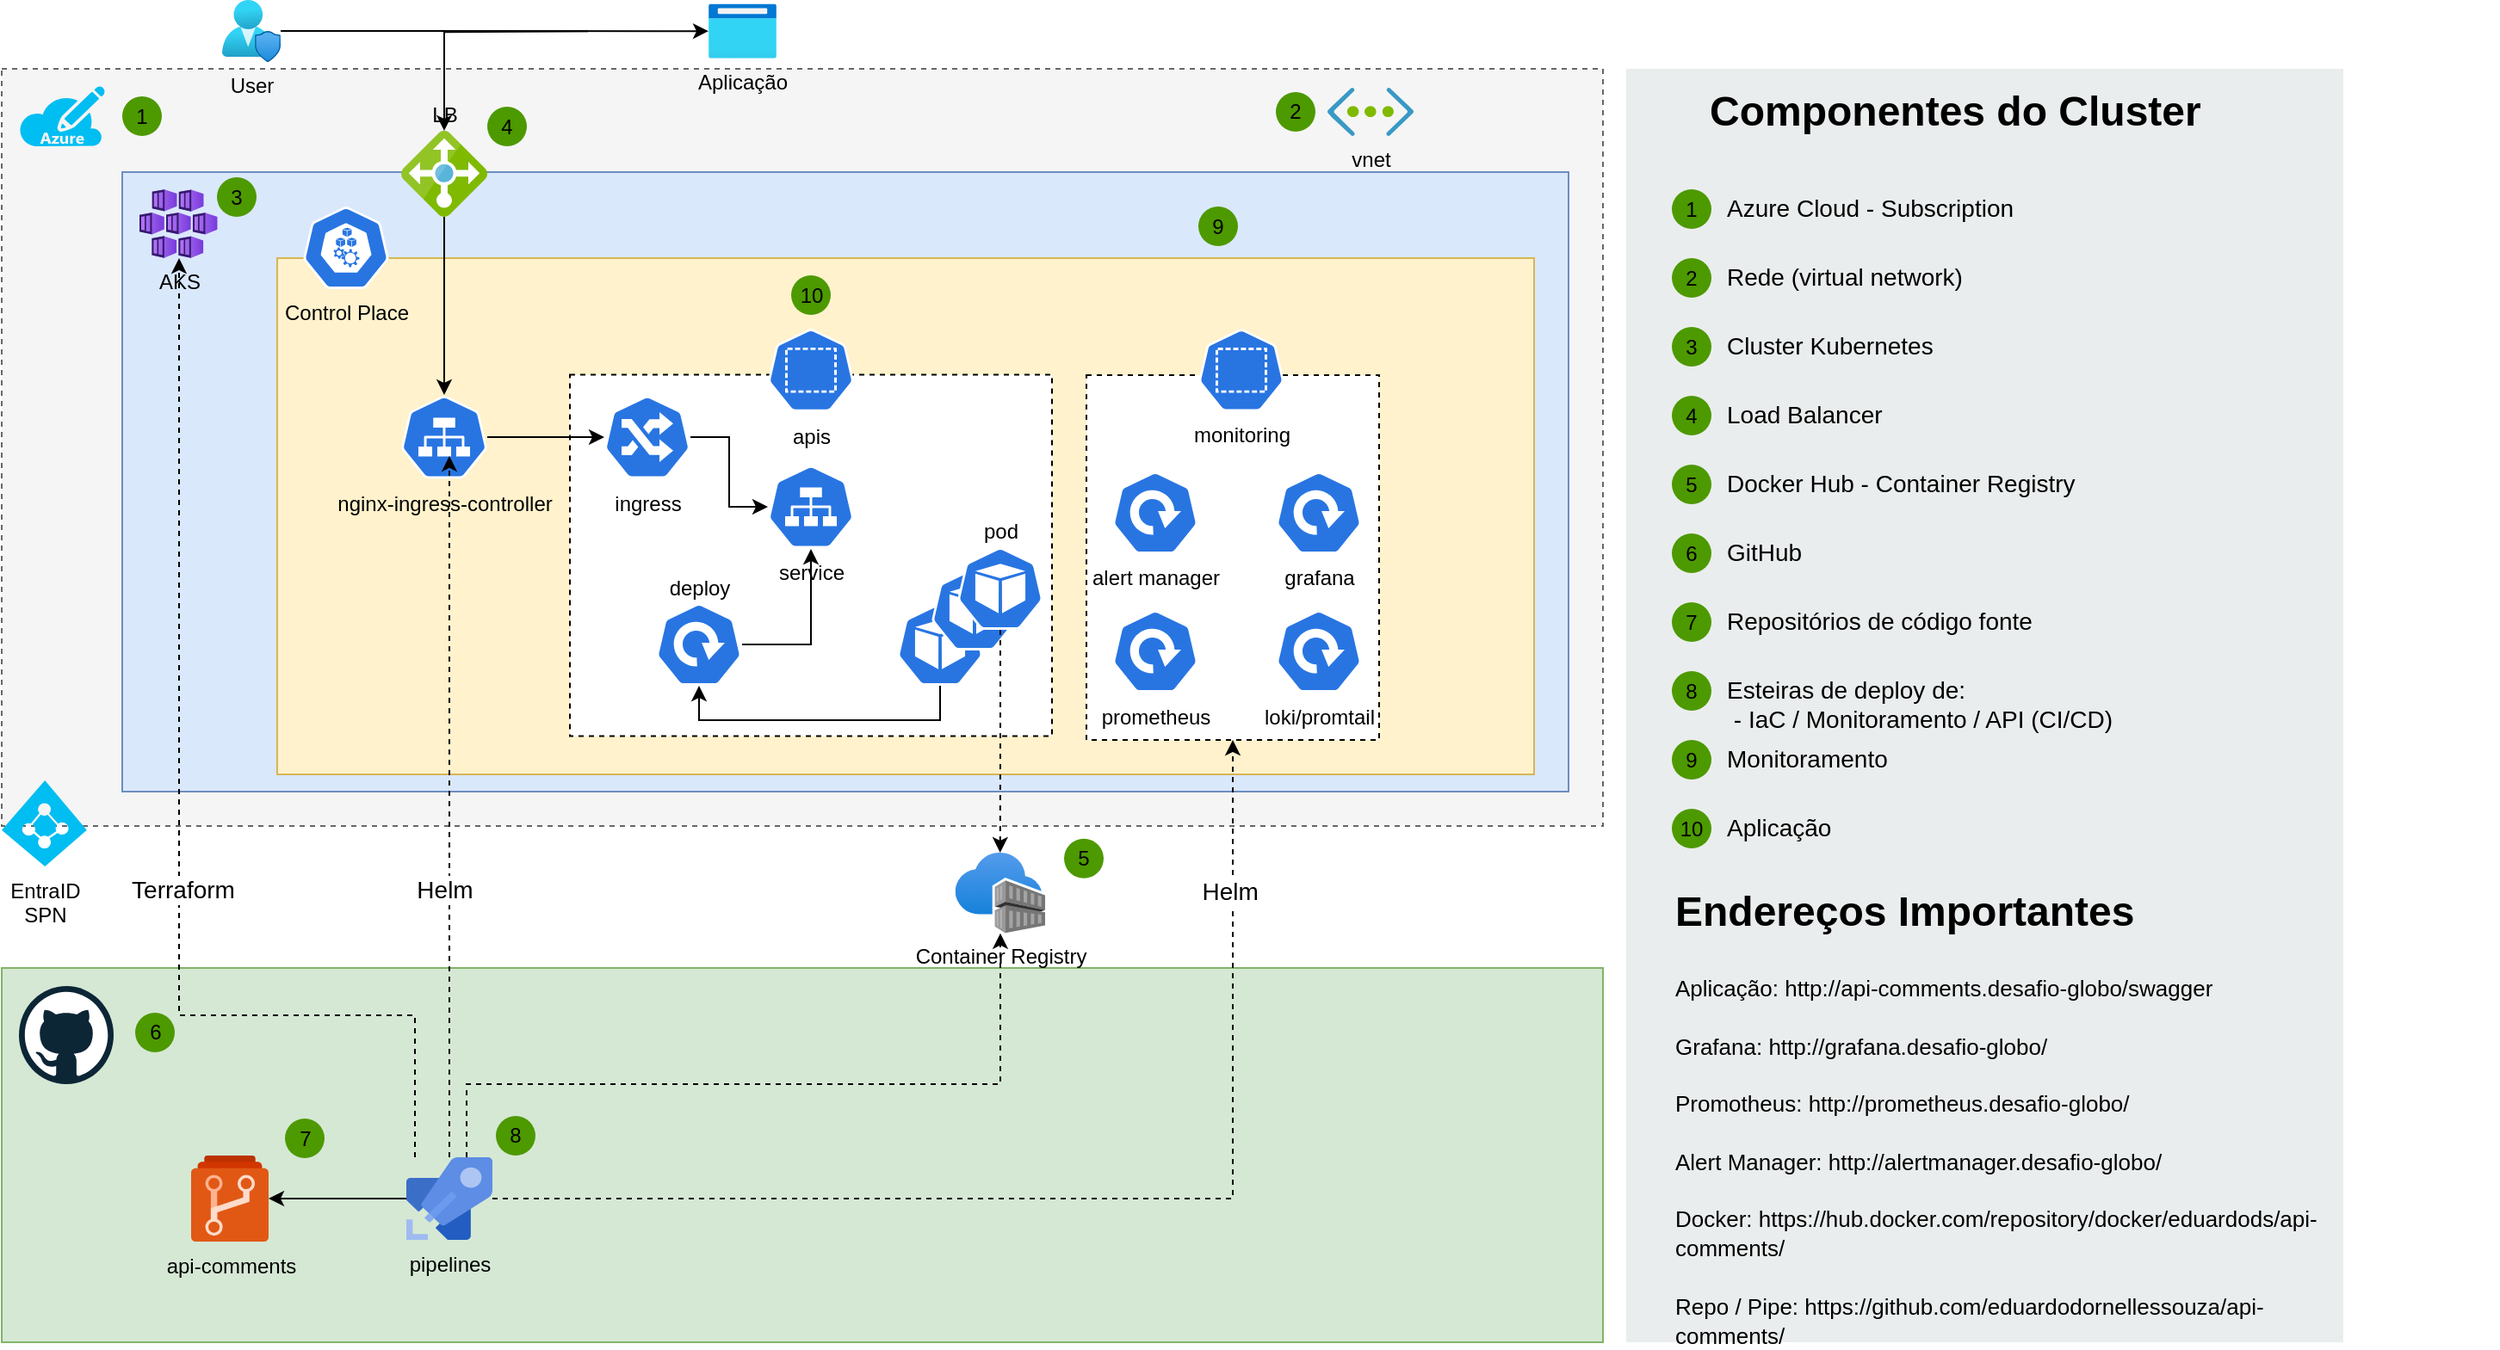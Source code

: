 <mxfile version="13.9.9" type="device"><diagram id="WI9T0HZ2pTsCkuznbFz-" name="Page-1"><mxGraphModel dx="1426" dy="852" grid="1" gridSize="10" guides="1" tooltips="1" connect="1" arrows="1" fold="1" page="1" pageScale="1" pageWidth="1169" pageHeight="827" math="0" shadow="0"><root><mxCell id="0"/><mxCell id="1" parent="0"/><mxCell id="VdMmIWAbegOCCLuuwFTA-50" value="" style="rounded=0;whiteSpace=wrap;html=1;labelBackgroundColor=#ffffff;fillColor=#d5e8d4;strokeColor=#82b366;editable=0;resizable=1;movable=1;expand=0;" parent="1" vertex="1"><mxGeometry x="30" y="572.5" width="930" height="217.5" as="geometry"/></mxCell><UserObject label="https://hub.docker.com/repository/docker/eduardods/api-comments/general" id="RLjyjs_sm2IHfBNOWAbh-109"><mxCell style="rounded=0;whiteSpace=wrap;html=1;labelBackgroundColor=#ffffff;fillColor=#f5f5f5;strokeColor=#666666;fontColor=#333333;editable=0;resizable=1;movable=1;dashed=1;" parent="1" vertex="1"><mxGeometry x="30" y="50" width="930" height="440" as="geometry"/></mxCell></UserObject><mxCell id="8DieQMmsyX2rE4fabxvS-1" value="" style="rounded=0;whiteSpace=wrap;html=1;fillColor=#EAEDED;fontSize=22;fontColor=#FFFFFF;strokeColor=none;labelBackgroundColor=none;" parent="1" vertex="1"><mxGeometry x="973.5" y="50" width="416.5" height="740" as="geometry"/></mxCell><mxCell id="8DieQMmsyX2rE4fabxvS-2" value="&lt;span&gt;Azure Cloud - Subscription&lt;/span&gt;" style="text;html=1;align=left;verticalAlign=top;spacingTop=-4;fontSize=14;labelBackgroundColor=none;whiteSpace=wrap;" parent="1" vertex="1"><mxGeometry x="1030" y="120" width="449" height="37" as="geometry"/></mxCell><mxCell id="8DieQMmsyX2rE4fabxvS-3" value="&lt;span&gt;Rede (virtual network)&lt;/span&gt;" style="text;html=1;align=left;verticalAlign=top;spacingTop=-4;fontSize=14;labelBackgroundColor=none;whiteSpace=wrap;" parent="1" vertex="1"><mxGeometry x="1030" y="160" width="450" height="115" as="geometry"/></mxCell><mxCell id="8DieQMmsyX2rE4fabxvS-4" value="&lt;span&gt;Cluster Kubernetes&lt;/span&gt;" style="text;html=1;align=left;verticalAlign=top;spacingTop=-4;fontSize=14;labelBackgroundColor=none;whiteSpace=wrap;" parent="1" vertex="1"><mxGeometry x="1030" y="200" width="450" height="117" as="geometry"/></mxCell><mxCell id="8DieQMmsyX2rE4fabxvS-5" value="Load Balancer" style="text;html=1;align=left;verticalAlign=top;spacingTop=-4;fontSize=14;labelBackgroundColor=none;whiteSpace=wrap;" parent="1" vertex="1"><mxGeometry x="1030" y="240" width="450" height="121" as="geometry"/></mxCell><mxCell id="8DieQMmsyX2rE4fabxvS-6" value="&lt;span&gt;Docker Hub - Container Registry&lt;/span&gt;" style="text;html=1;align=left;verticalAlign=top;spacingTop=-4;fontSize=14;labelBackgroundColor=none;whiteSpace=wrap;" parent="1" vertex="1"><mxGeometry x="1030" y="280" width="449" height="114" as="geometry"/></mxCell><mxCell id="8DieQMmsyX2rE4fabxvS-7" value="&lt;span&gt;GitHub&lt;/span&gt;" style="text;html=1;align=left;verticalAlign=top;spacingTop=-4;fontSize=14;labelBackgroundColor=none;whiteSpace=wrap;" parent="1" vertex="1"><mxGeometry x="1030" y="320" width="450" height="118" as="geometry"/></mxCell><mxCell id="8DieQMmsyX2rE4fabxvS-8" value="&lt;span&gt;Repositórios de código fonte&lt;/span&gt;" style="text;html=1;align=left;verticalAlign=top;spacingTop=-4;fontSize=14;labelBackgroundColor=none;whiteSpace=wrap;" parent="1" vertex="1"><mxGeometry x="1030" y="360" width="449" height="113" as="geometry"/></mxCell><mxCell id="8DieQMmsyX2rE4fabxvS-9" value="1" style="ellipse;whiteSpace=wrap;html=1;aspect=fixed;fillColor=#4D9900;strokeColor=none;labelBackgroundColor=none;" parent="1" vertex="1"><mxGeometry x="1000" y="120" width="23" height="23" as="geometry"/></mxCell><mxCell id="8DieQMmsyX2rE4fabxvS-10" value="2" style="ellipse;whiteSpace=wrap;html=1;aspect=fixed;fillColor=#4D9900;strokeColor=none;labelBackgroundColor=none;" parent="1" vertex="1"><mxGeometry x="1000" y="160" width="23" height="23" as="geometry"/></mxCell><mxCell id="8DieQMmsyX2rE4fabxvS-11" value="3" style="ellipse;whiteSpace=wrap;html=1;aspect=fixed;fillColor=#4D9900;strokeColor=none;labelBackgroundColor=none;" parent="1" vertex="1"><mxGeometry x="1000" y="200" width="23" height="23" as="geometry"/></mxCell><mxCell id="8DieQMmsyX2rE4fabxvS-12" value="4" style="ellipse;whiteSpace=wrap;html=1;aspect=fixed;fillColor=#4D9900;strokeColor=none;labelBackgroundColor=none;" parent="1" vertex="1"><mxGeometry x="1000" y="240" width="23" height="23" as="geometry"/></mxCell><mxCell id="8DieQMmsyX2rE4fabxvS-13" value="5" style="ellipse;whiteSpace=wrap;html=1;aspect=fixed;fillColor=#4D9900;strokeColor=none;labelBackgroundColor=none;" parent="1" vertex="1"><mxGeometry x="1000" y="280" width="23" height="23" as="geometry"/></mxCell><mxCell id="8DieQMmsyX2rE4fabxvS-14" value="6" style="ellipse;whiteSpace=wrap;html=1;aspect=fixed;fillColor=#4D9900;strokeColor=none;labelBackgroundColor=none;" parent="1" vertex="1"><mxGeometry x="1000" y="320" width="23" height="23" as="geometry"/></mxCell><mxCell id="8DieQMmsyX2rE4fabxvS-15" value="7" style="ellipse;whiteSpace=wrap;html=1;aspect=fixed;fillColor=#4D9900;strokeColor=none;labelBackgroundColor=none;" parent="1" vertex="1"><mxGeometry x="1000" y="360" width="23" height="23" as="geometry"/></mxCell><mxCell id="8DieQMmsyX2rE4fabxvS-16" value="&lt;span&gt;Esteiras de deploy de:&lt;br&gt;&amp;nbsp;- IaC / Monitoramento / API&amp;nbsp;(CI/CD)&lt;/span&gt;" style="text;html=1;align=left;verticalAlign=top;spacingTop=-4;fontSize=14;labelBackgroundColor=none;whiteSpace=wrap;" parent="1" vertex="1"><mxGeometry x="1030" y="400" width="449" height="113" as="geometry"/></mxCell><mxCell id="8DieQMmsyX2rE4fabxvS-17" value="8" style="ellipse;whiteSpace=wrap;html=1;aspect=fixed;fillColor=#4D9900;strokeColor=none;labelBackgroundColor=none;" parent="1" vertex="1"><mxGeometry x="1000" y="400" width="23" height="23" as="geometry"/></mxCell><mxCell id="8DieQMmsyX2rE4fabxvS-18" value="&lt;span&gt;Monitoramento&lt;/span&gt;" style="text;html=1;align=left;verticalAlign=top;spacingTop=-4;fontSize=14;labelBackgroundColor=none;whiteSpace=wrap;" parent="1" vertex="1"><mxGeometry x="1030" y="440" width="449" height="113" as="geometry"/></mxCell><mxCell id="8DieQMmsyX2rE4fabxvS-19" value="9" style="ellipse;whiteSpace=wrap;html=1;aspect=fixed;fillColor=#4D9900;strokeColor=none;labelBackgroundColor=none;" parent="1" vertex="1"><mxGeometry x="1000" y="440" width="23" height="23" as="geometry"/></mxCell><mxCell id="8DieQMmsyX2rE4fabxvS-20" value="&lt;span&gt;Aplicação&lt;/span&gt;" style="text;html=1;align=left;verticalAlign=top;spacingTop=-4;fontSize=14;labelBackgroundColor=none;whiteSpace=wrap;" parent="1" vertex="1"><mxGeometry x="1030" y="480" width="449" height="113" as="geometry"/></mxCell><mxCell id="8DieQMmsyX2rE4fabxvS-21" value="10" style="ellipse;whiteSpace=wrap;html=1;aspect=fixed;fillColor=#4D9900;strokeColor=none;labelBackgroundColor=none;" parent="1" vertex="1"><mxGeometry x="1000" y="480" width="23" height="23" as="geometry"/></mxCell><mxCell id="VdMmIWAbegOCCLuuwFTA-5" value="" style="verticalLabelPosition=bottom;html=1;verticalAlign=top;align=center;strokeColor=none;fillColor=#00BEF2;shape=mxgraph.azure.azure_subscription;" parent="1" vertex="1"><mxGeometry x="40" y="60" width="50" height="35" as="geometry"/></mxCell><mxCell id="VdMmIWAbegOCCLuuwFTA-8" value="" style="whiteSpace=wrap;html=1;editable=0;movable=0;resizable=1;fillColor=#dae8fc;strokeColor=#6c8ebf;" parent="1" vertex="1"><mxGeometry x="100" y="110" width="840" height="360" as="geometry"/></mxCell><mxCell id="VdMmIWAbegOCCLuuwFTA-10" value="AKS" style="aspect=fixed;html=1;points=[];align=center;image;fontSize=12;image=img/lib/azure2/containers/Kubernetes_Services.svg;labelBackgroundColor=none;" parent="1" vertex="1"><mxGeometry x="110" y="120" width="45.33" height="40" as="geometry"/></mxCell><mxCell id="VdMmIWAbegOCCLuuwFTA-11" value="" style="whiteSpace=wrap;html=1;fillColor=#fff2cc;strokeColor=#d6b656;" parent="1" vertex="1"><mxGeometry x="190" y="160" width="730" height="300" as="geometry"/></mxCell><mxCell id="VdMmIWAbegOCCLuuwFTA-12" value="Control Place" style="html=1;dashed=0;whitespace=wrap;fillColor=#2875E2;strokeColor=#ffffff;points=[[0.005,0.63,0],[0.1,0.2,0],[0.9,0.2,0],[0.5,0,0],[0.995,0.63,0],[0.72,0.99,0],[0.5,1,0],[0.28,0.99,0]];shape=mxgraph.kubernetes.icon;prIcon=node;labelPosition=center;verticalLabelPosition=bottom;align=center;verticalAlign=top;" parent="1" vertex="1"><mxGeometry x="205" y="130" width="50" height="48" as="geometry"/></mxCell><mxCell id="VdMmIWAbegOCCLuuwFTA-23" value="" style="whiteSpace=wrap;html=1;dashed=1;labelBackgroundColor=none;" parent="1" vertex="1"><mxGeometry x="660" y="228" width="170" height="212" as="geometry"/></mxCell><mxCell id="VdMmIWAbegOCCLuuwFTA-19" value="monitoring" style="html=1;dashed=0;whitespace=wrap;fillColor=#2875E2;strokeColor=#ffffff;points=[[0.005,0.63,0],[0.1,0.2,0],[0.9,0.2,0],[0.5,0,0],[0.995,0.63,0],[0.72,0.99,0],[0.5,1,0],[0.28,0.99,0]];shape=mxgraph.kubernetes.icon;prIcon=ns;labelBackgroundColor=none;labelPosition=center;verticalLabelPosition=bottom;align=center;verticalAlign=top;" parent="1" vertex="1"><mxGeometry x="725" y="201.13" width="50" height="48" as="geometry"/></mxCell><mxCell id="VdMmIWAbegOCCLuuwFTA-20" value="alert manager" style="html=1;dashed=0;whitespace=wrap;fillColor=#2875E2;strokeColor=#ffffff;points=[[0.005,0.63,0],[0.1,0.2,0],[0.9,0.2,0],[0.5,0,0],[0.995,0.63,0],[0.72,0.99,0],[0.5,1,0],[0.28,0.99,0]];shape=mxgraph.kubernetes.icon;prIcon=deploy;labelBackgroundColor=none;labelPosition=center;verticalLabelPosition=bottom;align=center;verticalAlign=top;" parent="1" vertex="1"><mxGeometry x="675" y="284" width="50" height="48" as="geometry"/></mxCell><mxCell id="VdMmIWAbegOCCLuuwFTA-21" value="prometheus" style="html=1;dashed=0;whitespace=wrap;fillColor=#2875E2;strokeColor=#ffffff;points=[[0.005,0.63,0],[0.1,0.2,0],[0.9,0.2,0],[0.5,0,0],[0.995,0.63,0],[0.72,0.99,0],[0.5,1,0],[0.28,0.99,0]];shape=mxgraph.kubernetes.icon;prIcon=deploy;labelBackgroundColor=none;labelPosition=center;verticalLabelPosition=bottom;align=center;verticalAlign=top;" parent="1" vertex="1"><mxGeometry x="675" y="364.5" width="50" height="48" as="geometry"/></mxCell><mxCell id="VdMmIWAbegOCCLuuwFTA-24" value="" style="whiteSpace=wrap;html=1;dashed=1;labelBackgroundColor=none;" parent="1" vertex="1"><mxGeometry x="360" y="227.75" width="280" height="210" as="geometry"/></mxCell><mxCell id="VdMmIWAbegOCCLuuwFTA-25" value="apis" style="html=1;dashed=0;whitespace=wrap;fillColor=#2875E2;strokeColor=#ffffff;points=[[0.005,0.63,0],[0.1,0.2,0],[0.9,0.2,0],[0.5,0,0],[0.995,0.63,0],[0.72,0.99,0],[0.5,1,0],[0.28,0.99,0]];shape=mxgraph.kubernetes.icon;prIcon=ns;labelBackgroundColor=none;labelPosition=center;verticalLabelPosition=bottom;align=center;verticalAlign=top;" parent="1" vertex="1"><mxGeometry x="475" y="200" width="50" height="50.25" as="geometry"/></mxCell><mxCell id="VdMmIWAbegOCCLuuwFTA-26" value="service" style="html=1;dashed=0;whitespace=wrap;fillColor=#2875E2;strokeColor=#ffffff;points=[[0.005,0.63,0],[0.1,0.2,0],[0.9,0.2,0],[0.5,0,0],[0.995,0.63,0],[0.72,0.99,0],[0.5,1,0],[0.28,0.99,0]];shape=mxgraph.kubernetes.icon;prIcon=svc;labelBackgroundColor=none;labelPosition=center;verticalLabelPosition=bottom;align=center;verticalAlign=top;" parent="1" vertex="1"><mxGeometry x="475" y="280" width="50" height="49" as="geometry"/></mxCell><mxCell id="VdMmIWAbegOCCLuuwFTA-30" style="edgeStyle=orthogonalEdgeStyle;rounded=0;orthogonalLoop=1;jettySize=auto;html=1;entryX=0.5;entryY=1;entryDx=0;entryDy=0;entryPerimeter=0;exitX=0.5;exitY=1;exitDx=0;exitDy=0;exitPerimeter=0;" parent="1" source="VdMmIWAbegOCCLuuwFTA-27" target="VdMmIWAbegOCCLuuwFTA-28" edge="1"><mxGeometry relative="1" as="geometry"/></mxCell><mxCell id="VdMmIWAbegOCCLuuwFTA-27" value="" style="html=1;dashed=0;whitespace=wrap;fillColor=#2875E2;strokeColor=#ffffff;points=[[0.005,0.63,0],[0.1,0.2,0],[0.9,0.2,0],[0.5,0,0],[0.995,0.63,0],[0.72,0.99,0],[0.5,1,0],[0.28,0.99,0]];shape=mxgraph.kubernetes.icon;prIcon=pod;labelBackgroundColor=none;" parent="1" vertex="1"><mxGeometry x="550" y="360.5" width="50" height="48" as="geometry"/></mxCell><mxCell id="VdMmIWAbegOCCLuuwFTA-29" style="edgeStyle=orthogonalEdgeStyle;rounded=0;orthogonalLoop=1;jettySize=auto;html=1;entryX=0.5;entryY=1;entryDx=0;entryDy=0;entryPerimeter=0;" parent="1" source="VdMmIWAbegOCCLuuwFTA-28" target="VdMmIWAbegOCCLuuwFTA-26" edge="1"><mxGeometry relative="1" as="geometry"/></mxCell><mxCell id="VdMmIWAbegOCCLuuwFTA-28" value="deploy" style="html=1;dashed=0;whitespace=wrap;fillColor=#2875E2;strokeColor=#ffffff;points=[[0.005,0.63,0],[0.1,0.2,0],[0.9,0.2,0],[0.5,0,0],[0.995,0.63,0],[0.72,0.99,0],[0.5,1,0],[0.28,0.99,0]];shape=mxgraph.kubernetes.icon;prIcon=deploy;labelBackgroundColor=none;labelPosition=center;verticalLabelPosition=top;align=center;verticalAlign=bottom;" parent="1" vertex="1"><mxGeometry x="410" y="360.5" width="50" height="48" as="geometry"/></mxCell><mxCell id="VdMmIWAbegOCCLuuwFTA-31" value="" style="html=1;dashed=0;whitespace=wrap;fillColor=#2875E2;strokeColor=#ffffff;points=[[0.005,0.63,0],[0.1,0.2,0],[0.9,0.2,0],[0.5,0,0],[0.995,0.63,0],[0.72,0.99,0],[0.5,1,0],[0.28,0.99,0]];shape=mxgraph.kubernetes.icon;prIcon=pod;labelBackgroundColor=none;" parent="1" vertex="1"><mxGeometry x="570" y="340" width="50" height="48" as="geometry"/></mxCell><mxCell id="VdMmIWAbegOCCLuuwFTA-56" value="" style="edgeStyle=orthogonalEdgeStyle;rounded=0;orthogonalLoop=1;jettySize=auto;html=1;dashed=1;" parent="1" source="VdMmIWAbegOCCLuuwFTA-32" target="VdMmIWAbegOCCLuuwFTA-55" edge="1"><mxGeometry relative="1" as="geometry"/></mxCell><mxCell id="VdMmIWAbegOCCLuuwFTA-32" value="pod" style="html=1;dashed=0;whitespace=wrap;fillColor=#2875E2;strokeColor=#ffffff;points=[[0.005,0.63,0],[0.1,0.2,0],[0.9,0.2,0],[0.5,0,0],[0.995,0.63,0],[0.72,0.99,0],[0.5,1,0],[0.28,0.99,0]];shape=mxgraph.kubernetes.icon;prIcon=pod;labelBackgroundColor=none;labelPosition=center;verticalLabelPosition=top;align=center;verticalAlign=bottom;" parent="1" vertex="1"><mxGeometry x="585" y="328" width="50" height="48" as="geometry"/></mxCell><mxCell id="VdMmIWAbegOCCLuuwFTA-35" value="" style="edgeStyle=orthogonalEdgeStyle;rounded=0;orthogonalLoop=1;jettySize=auto;html=1;" parent="1" source="VdMmIWAbegOCCLuuwFTA-33" target="VdMmIWAbegOCCLuuwFTA-26" edge="1"><mxGeometry relative="1" as="geometry"/></mxCell><mxCell id="VdMmIWAbegOCCLuuwFTA-33" value="ingress" style="html=1;dashed=0;whitespace=wrap;fillColor=#2875E2;strokeColor=#ffffff;points=[[0.005,0.63,0],[0.1,0.2,0],[0.9,0.2,0],[0.5,0,0],[0.995,0.63,0],[0.72,0.99,0],[0.5,1,0],[0.28,0.99,0]];shape=mxgraph.kubernetes.icon;prIcon=ing;labelBackgroundColor=none;labelPosition=center;verticalLabelPosition=bottom;align=center;verticalAlign=top;" parent="1" vertex="1"><mxGeometry x="380" y="239.5" width="50" height="49" as="geometry"/></mxCell><mxCell id="VdMmIWAbegOCCLuuwFTA-37" value="" style="edgeStyle=orthogonalEdgeStyle;rounded=0;orthogonalLoop=1;jettySize=auto;html=1;" parent="1" source="VdMmIWAbegOCCLuuwFTA-36" target="VdMmIWAbegOCCLuuwFTA-33" edge="1"><mxGeometry relative="1" as="geometry"/></mxCell><mxCell id="VdMmIWAbegOCCLuuwFTA-36" value="nginx-ingress-controller" style="html=1;dashed=0;whitespace=wrap;fillColor=#2875E2;strokeColor=#ffffff;points=[[0.005,0.63,0],[0.1,0.2,0],[0.9,0.2,0],[0.5,0,0],[0.995,0.63,0],[0.72,0.99,0],[0.5,1,0],[0.28,0.99,0]];shape=mxgraph.kubernetes.icon;prIcon=svc;labelBackgroundColor=none;labelPosition=center;verticalLabelPosition=bottom;align=center;verticalAlign=top;" parent="1" vertex="1"><mxGeometry x="262" y="239.5" width="50" height="49" as="geometry"/></mxCell><mxCell id="VdMmIWAbegOCCLuuwFTA-39" value="" style="edgeStyle=orthogonalEdgeStyle;rounded=0;orthogonalLoop=1;jettySize=auto;html=1;" parent="1" source="VdMmIWAbegOCCLuuwFTA-38" target="VdMmIWAbegOCCLuuwFTA-36" edge="1"><mxGeometry relative="1" as="geometry"/></mxCell><mxCell id="VdMmIWAbegOCCLuuwFTA-38" value="LB" style="aspect=fixed;html=1;points=[];align=center;image;fontSize=12;image=img/lib/mscae/Load_Balancer_feature.svg;dashed=1;labelBackgroundColor=none;labelPosition=center;verticalLabelPosition=top;verticalAlign=bottom;" parent="1" vertex="1"><mxGeometry x="262" y="86" width="50" height="50" as="geometry"/></mxCell><mxCell id="VdMmIWAbegOCCLuuwFTA-41" style="edgeStyle=orthogonalEdgeStyle;rounded=0;orthogonalLoop=1;jettySize=auto;html=1;" parent="1" target="VdMmIWAbegOCCLuuwFTA-38" edge="1"><mxGeometry relative="1" as="geometry"><mxPoint x="370.5" y="28.1" as="sourcePoint"/></mxGeometry></mxCell><mxCell id="VdMmIWAbegOCCLuuwFTA-40" value="Aplicação&lt;br&gt;" style="aspect=fixed;html=1;points=[];align=center;image;fontSize=12;image=img/lib/azure2/general/Browser.svg;dashed=1;labelBackgroundColor=none;labelPosition=center;verticalLabelPosition=bottom;verticalAlign=top;" parent="1" vertex="1"><mxGeometry x="440.5" y="12.27" width="39.5" height="31.6" as="geometry"/></mxCell><mxCell id="VdMmIWAbegOCCLuuwFTA-43" style="edgeStyle=orthogonalEdgeStyle;rounded=0;orthogonalLoop=1;jettySize=auto;html=1;" parent="1" source="VdMmIWAbegOCCLuuwFTA-42" target="VdMmIWAbegOCCLuuwFTA-40" edge="1"><mxGeometry relative="1" as="geometry"/></mxCell><mxCell id="VdMmIWAbegOCCLuuwFTA-42" value="User" style="aspect=fixed;html=1;points=[];align=center;image;fontSize=12;image=img/lib/azure2/management_governance/User_Privacy.svg;dashed=1;labelBackgroundColor=none;" parent="1" vertex="1"><mxGeometry x="158" y="10" width="34" height="36.13" as="geometry"/></mxCell><mxCell id="VdMmIWAbegOCCLuuwFTA-44" value="api-comments" style="aspect=fixed;html=1;points=[];align=center;image;fontSize=12;image=img/lib/mscae/Azure_Repos.svg;dashed=1;labelBackgroundColor=none;" parent="1" vertex="1"><mxGeometry x="140" y="681.5" width="45" height="50" as="geometry"/></mxCell><mxCell id="VdMmIWAbegOCCLuuwFTA-49" value="" style="edgeStyle=orthogonalEdgeStyle;rounded=0;orthogonalLoop=1;jettySize=auto;html=1;" parent="1" source="VdMmIWAbegOCCLuuwFTA-48" target="VdMmIWAbegOCCLuuwFTA-44" edge="1"><mxGeometry relative="1" as="geometry"/></mxCell><mxCell id="VdMmIWAbegOCCLuuwFTA-57" style="edgeStyle=orthogonalEdgeStyle;rounded=0;orthogonalLoop=1;jettySize=auto;html=1;dashed=1;" parent="1" source="VdMmIWAbegOCCLuuwFTA-48" target="VdMmIWAbegOCCLuuwFTA-55" edge="1"><mxGeometry relative="1" as="geometry"><Array as="points"><mxPoint x="300" y="640"/><mxPoint x="610" y="640"/></Array></mxGeometry></mxCell><mxCell id="VdMmIWAbegOCCLuuwFTA-60" style="edgeStyle=orthogonalEdgeStyle;rounded=0;orthogonalLoop=1;jettySize=auto;html=1;entryX=0.5;entryY=1;entryDx=0;entryDy=0;dashed=1;fontSize=22;" parent="1" source="VdMmIWAbegOCCLuuwFTA-48" target="VdMmIWAbegOCCLuuwFTA-23" edge="1"><mxGeometry relative="1" as="geometry"/></mxCell><mxCell id="VdMmIWAbegOCCLuuwFTA-61" value="Helm&amp;nbsp;" style="edgeLabel;html=1;align=center;verticalAlign=middle;resizable=0;points=[];fontSize=14;labelBackgroundColor=#ffffff;" parent="VdMmIWAbegOCCLuuwFTA-60" vertex="1" connectable="0"><mxGeometry x="-0.292" y="2" relative="1" as="geometry"><mxPoint x="183" y="-176.5" as="offset"/></mxGeometry></mxCell><mxCell id="-t7vEtBd1z1jE-8xfdD8-5" style="edgeStyle=orthogonalEdgeStyle;rounded=0;orthogonalLoop=1;jettySize=auto;html=1;entryX=0.56;entryY=0.724;entryDx=0;entryDy=0;entryPerimeter=0;dashed=1;" edge="1" parent="1" source="VdMmIWAbegOCCLuuwFTA-48" target="VdMmIWAbegOCCLuuwFTA-36"><mxGeometry relative="1" as="geometry"/></mxCell><mxCell id="-t7vEtBd1z1jE-8xfdD8-14" value="Helm" style="edgeLabel;html=1;align=center;verticalAlign=middle;resizable=0;points=[];fontSize=14;" vertex="1" connectable="0" parent="-t7vEtBd1z1jE-8xfdD8-5"><mxGeometry x="-0.286" y="3" relative="1" as="geometry"><mxPoint y="-10" as="offset"/></mxGeometry></mxCell><mxCell id="-t7vEtBd1z1jE-8xfdD8-12" style="edgeStyle=orthogonalEdgeStyle;rounded=0;orthogonalLoop=1;jettySize=auto;html=1;dashed=1;" edge="1" parent="1" source="VdMmIWAbegOCCLuuwFTA-48" target="VdMmIWAbegOCCLuuwFTA-10"><mxGeometry relative="1" as="geometry"><mxPoint x="490" y="430" as="targetPoint"/><Array as="points"><mxPoint x="270" y="600"/><mxPoint x="133" y="600"/></Array></mxGeometry></mxCell><mxCell id="-t7vEtBd1z1jE-8xfdD8-13" value="Terraform" style="edgeLabel;html=1;align=center;verticalAlign=middle;resizable=0;points=[];fontSize=14;labelBackgroundColor=#ffffff;" vertex="1" connectable="0" parent="-t7vEtBd1z1jE-8xfdD8-12"><mxGeometry x="0.582" y="-4" relative="1" as="geometry"><mxPoint x="-2" y="228.5" as="offset"/></mxGeometry></mxCell><mxCell id="VdMmIWAbegOCCLuuwFTA-48" value="pipelines" style="aspect=fixed;html=1;points=[];align=center;image;fontSize=12;image=img/lib/mscae/Azure_Pipelines&#9;.svg;dashed=1;labelBackgroundColor=none;" parent="1" vertex="1"><mxGeometry x="265" y="682.5" width="50" height="48" as="geometry"/></mxCell><mxCell id="VdMmIWAbegOCCLuuwFTA-55" value="Container Registry" style="aspect=fixed;html=1;points=[];align=center;image;fontSize=12;image=img/lib/azure2/containers/Container_Registries.svg;dashed=1;labelBackgroundColor=none;" parent="1" vertex="1"><mxGeometry x="583.79" y="505.5" width="52.21" height="46.84" as="geometry"/></mxCell><mxCell id="VdMmIWAbegOCCLuuwFTA-64" value="EntraID&lt;br&gt;SPN" style="verticalLabelPosition=bottom;html=1;verticalAlign=top;align=center;strokeColor=none;fillColor=#00BEF2;shape=mxgraph.azure.azure_active_directory;dashed=1;labelBackgroundColor=none;fontSize=12;" parent="1" vertex="1"><mxGeometry x="30" y="463.5" width="49.4" height="50" as="geometry"/></mxCell><mxCell id="VdMmIWAbegOCCLuuwFTA-65" value="vnet" style="aspect=fixed;html=1;points=[];align=center;image;fontSize=12;image=img/lib/mscae/Virtual_Network.svg;dashed=1;labelBackgroundColor=none;" parent="1" vertex="1"><mxGeometry x="800" y="61" width="50" height="28.0" as="geometry"/></mxCell><mxCell id="VdMmIWAbegOCCLuuwFTA-66" value="1" style="ellipse;whiteSpace=wrap;html=1;aspect=fixed;fillColor=#4D9900;strokeColor=none;labelBackgroundColor=none;" parent="1" vertex="1"><mxGeometry x="100" y="66" width="23" height="23" as="geometry"/></mxCell><mxCell id="VdMmIWAbegOCCLuuwFTA-67" value="2" style="ellipse;whiteSpace=wrap;html=1;aspect=fixed;fillColor=#4D9900;strokeColor=none;labelBackgroundColor=none;" parent="1" vertex="1"><mxGeometry x="770" y="63.5" width="23" height="23" as="geometry"/></mxCell><mxCell id="VdMmIWAbegOCCLuuwFTA-68" value="3" style="ellipse;whiteSpace=wrap;html=1;aspect=fixed;fillColor=#4D9900;strokeColor=none;labelBackgroundColor=none;" parent="1" vertex="1"><mxGeometry x="155" y="113" width="23" height="23" as="geometry"/></mxCell><mxCell id="VdMmIWAbegOCCLuuwFTA-69" value="4" style="ellipse;whiteSpace=wrap;html=1;aspect=fixed;fillColor=#4D9900;strokeColor=none;labelBackgroundColor=none;" parent="1" vertex="1"><mxGeometry x="312.0" y="72" width="23" height="23" as="geometry"/></mxCell><mxCell id="VdMmIWAbegOCCLuuwFTA-71" value="5" style="ellipse;whiteSpace=wrap;html=1;aspect=fixed;fillColor=#4D9900;strokeColor=none;labelBackgroundColor=none;" parent="1" vertex="1"><mxGeometry x="647.0" y="497.42" width="23" height="23" as="geometry"/></mxCell><mxCell id="VdMmIWAbegOCCLuuwFTA-72" value="6" style="ellipse;whiteSpace=wrap;html=1;aspect=fixed;fillColor=#4D9900;strokeColor=none;labelBackgroundColor=none;" parent="1" vertex="1"><mxGeometry x="107.5" y="598.5" width="23" height="23" as="geometry"/></mxCell><mxCell id="VdMmIWAbegOCCLuuwFTA-73" value="7" style="ellipse;whiteSpace=wrap;html=1;aspect=fixed;fillColor=#4D9900;strokeColor=none;labelBackgroundColor=none;" parent="1" vertex="1"><mxGeometry x="194.5" y="660" width="23" height="23" as="geometry"/></mxCell><mxCell id="VdMmIWAbegOCCLuuwFTA-74" value="8" style="ellipse;whiteSpace=wrap;html=1;aspect=fixed;fillColor=#4D9900;strokeColor=none;labelBackgroundColor=none;" parent="1" vertex="1"><mxGeometry x="317" y="658.5" width="23" height="23" as="geometry"/></mxCell><mxCell id="VdMmIWAbegOCCLuuwFTA-75" value="9" style="ellipse;whiteSpace=wrap;html=1;aspect=fixed;fillColor=#4D9900;strokeColor=none;labelBackgroundColor=none;" parent="1" vertex="1"><mxGeometry x="725" y="130" width="23" height="23" as="geometry"/></mxCell><mxCell id="VdMmIWAbegOCCLuuwFTA-77" value="10" style="ellipse;whiteSpace=wrap;html=1;aspect=fixed;fillColor=#4D9900;strokeColor=none;labelBackgroundColor=none;" parent="1" vertex="1"><mxGeometry x="488.5" y="170" width="23" height="23" as="geometry"/></mxCell><mxCell id="UQEeAo2t44gXBpQVvsSP-5" value="&lt;span&gt;&lt;font style=&quot;font-size: 24px&quot;&gt;&lt;b&gt;Componentes do Cluster&lt;/b&gt;&lt;/font&gt;&lt;/span&gt;" style="text;html=1;align=left;verticalAlign=top;spacingTop=-4;fontSize=14;labelBackgroundColor=none;whiteSpace=wrap;" parent="1" vertex="1"><mxGeometry x="1020" y="58" width="449" height="37" as="geometry"/></mxCell><mxCell id="-t7vEtBd1z1jE-8xfdD8-1" value="" style="dashed=0;outlineConnect=0;html=1;align=center;labelPosition=center;verticalLabelPosition=bottom;verticalAlign=top;shape=mxgraph.weblogos.github" vertex="1" parent="1"><mxGeometry x="40" y="583" width="55" height="57" as="geometry"/></mxCell><mxCell id="-t7vEtBd1z1jE-8xfdD8-6" value="&lt;span&gt;&lt;font style=&quot;font-size: 24px&quot;&gt;&lt;b&gt;Endereços Importantes&lt;/b&gt;&lt;/font&gt;&lt;/span&gt;" style="text;html=1;align=left;verticalAlign=top;spacingTop=-4;fontSize=14;labelBackgroundColor=none;whiteSpace=wrap;" vertex="1" parent="1"><mxGeometry x="1000" y="523" width="449" height="37" as="geometry"/></mxCell><mxCell id="-t7vEtBd1z1jE-8xfdD8-7" value="&lt;font style=&quot;font-size: 13px&quot;&gt;&lt;span&gt;Aplicação:&amp;nbsp;&lt;/span&gt;http://api-comments.desafio-globo/swagger&lt;br&gt;&lt;br&gt;Grafana:&amp;nbsp;http://grafana.desafio-globo/&lt;br&gt;&lt;br&gt;Promotheus:&amp;nbsp;http://prometheus.desafio-globo/&lt;br&gt;&lt;br&gt;Alert Manager:&amp;nbsp;http://alertmanager.desafio-globo/&lt;br&gt;&lt;br&gt;Docker:&amp;nbsp;&lt;span style=&quot;text-align: center&quot;&gt;https://hub.docker.com/repository/docker/eduardods/api-comments/&lt;br&gt;&lt;br&gt;Repo / Pipe:&amp;nbsp;&lt;/span&gt;&lt;span style=&quot;text-align: center&quot;&gt;https://github.com/eduardodornellessouza/api-comments/&lt;/span&gt;&lt;/font&gt;&lt;span style=&quot;font-size: 12px ; text-align: center&quot;&gt;&lt;br&gt;&lt;/span&gt;" style="text;html=1;align=left;verticalAlign=top;spacingTop=-4;fontSize=14;labelBackgroundColor=none;whiteSpace=wrap;" vertex="1" parent="1"><mxGeometry x="1000" y="572.5" width="350" height="37" as="geometry"/></mxCell><mxCell id="-t7vEtBd1z1jE-8xfdD8-8" value="grafana" style="html=1;dashed=0;whitespace=wrap;fillColor=#2875E2;strokeColor=#ffffff;points=[[0.005,0.63,0],[0.1,0.2,0],[0.9,0.2,0],[0.5,0,0],[0.995,0.63,0],[0.72,0.99,0],[0.5,1,0],[0.28,0.99,0]];shape=mxgraph.kubernetes.icon;prIcon=deploy;labelBackgroundColor=none;labelPosition=center;verticalLabelPosition=bottom;align=center;verticalAlign=top;" vertex="1" parent="1"><mxGeometry x="770" y="284" width="50" height="48" as="geometry"/></mxCell><mxCell id="-t7vEtBd1z1jE-8xfdD8-9" value="loki/promtail" style="html=1;dashed=0;whitespace=wrap;fillColor=#2875E2;strokeColor=#ffffff;points=[[0.005,0.63,0],[0.1,0.2,0],[0.9,0.2,0],[0.5,0,0],[0.995,0.63,0],[0.72,0.99,0],[0.5,1,0],[0.28,0.99,0]];shape=mxgraph.kubernetes.icon;prIcon=deploy;labelBackgroundColor=none;labelPosition=center;verticalLabelPosition=bottom;align=center;verticalAlign=top;" vertex="1" parent="1"><mxGeometry x="770" y="364.5" width="50" height="48" as="geometry"/></mxCell></root></mxGraphModel></diagram></mxfile>